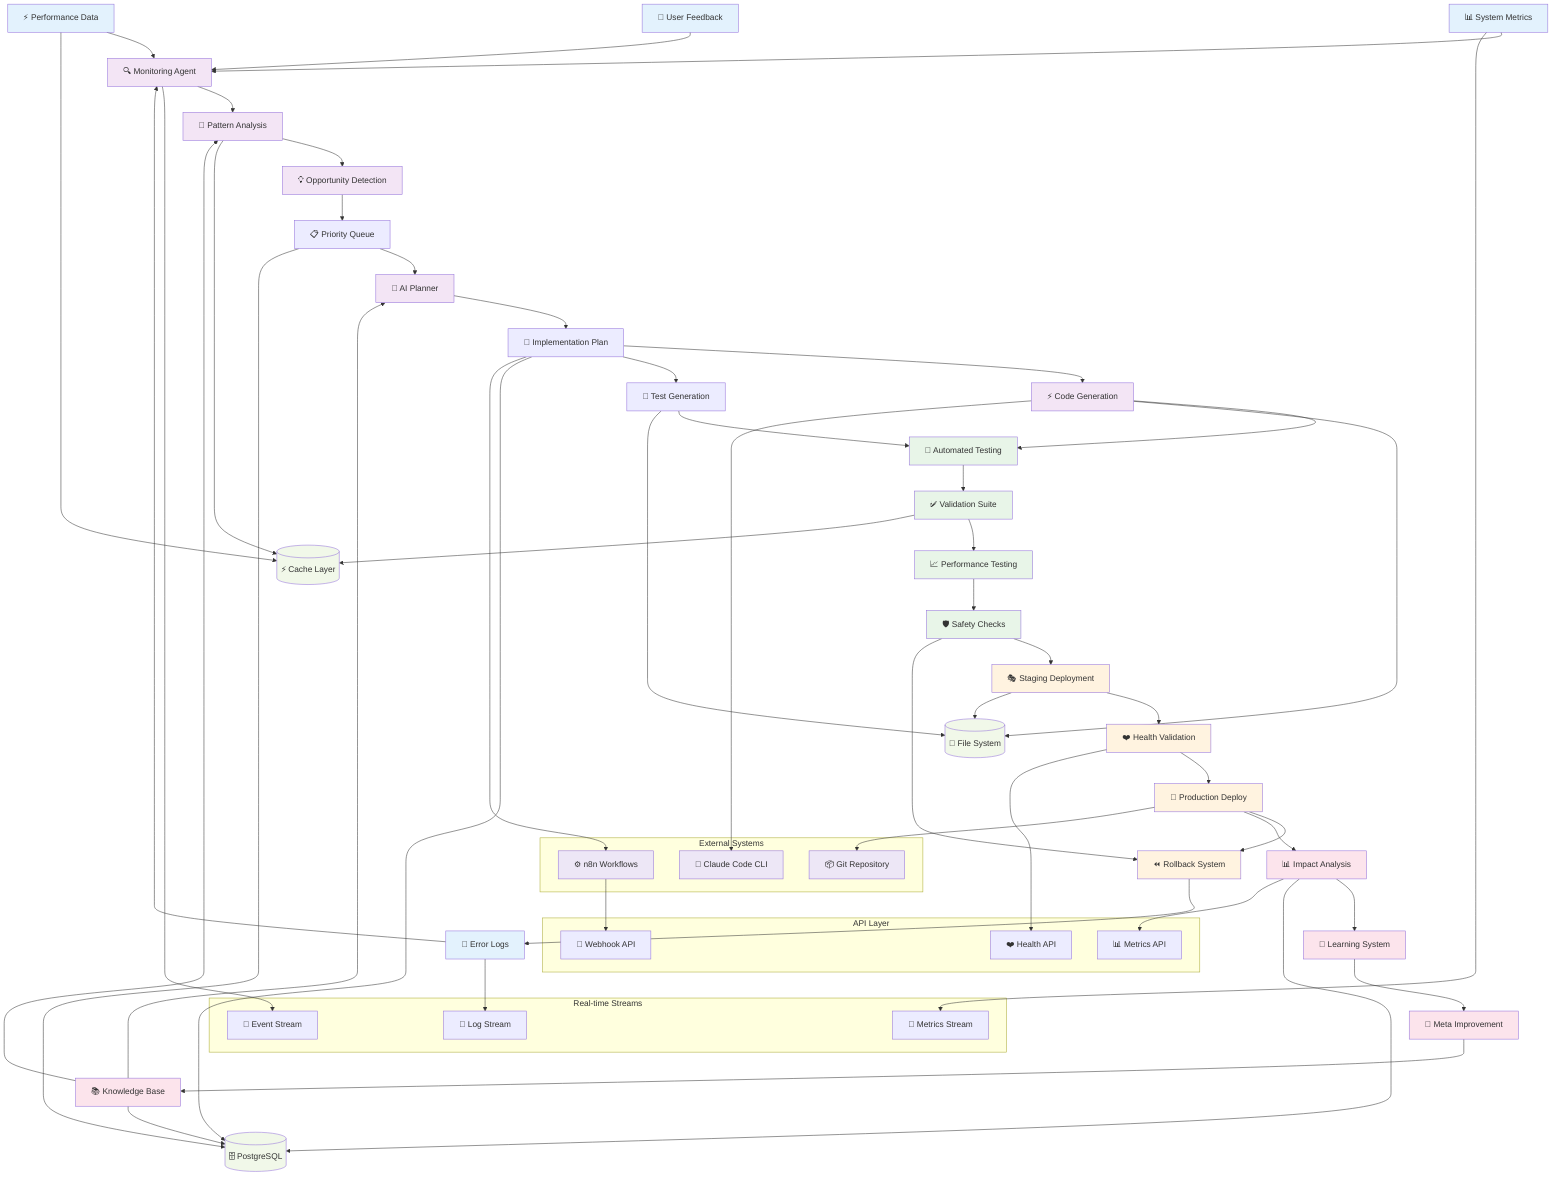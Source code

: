 flowchart TD
    %% Data Sources
    SystemMetrics[📊 System Metrics]
    ErrorLogs[🚨 Error Logs]
    PerformanceData[⚡ Performance Data]
    UserFeedback[👤 User Feedback]
    
    %% Enhancement Discovery Process
    MonitoringAgent[🔍 Monitoring Agent]
    PatternAnalysis[🧠 Pattern Analysis]
    OpportunityDetection[💡 Opportunity Detection]
    PriorityQueue[📋 Priority Queue]
    
    %% Planning and Implementation
    AIPlanner[🤖 AI Planner]
    CodeGeneration[⚡ Code Generation]
    ImplementationPlan[📝 Implementation Plan]
    TestGeneration[🧪 Test Generation]
    
    %% Testing and Validation
    AutoTester[🔬 Automated Testing]
    ValidationSuite[✅ Validation Suite]
    PerformanceTest[📈 Performance Testing]
    SafetyChecks[🛡️ Safety Checks]
    
    %% Deployment Process
    StagingDeployment[🎭 Staging Deployment]
    ProductionDeploy[🚀 Production Deploy]
    RollbackMechanism[⏪ Rollback System]
    HealthValidation[❤️ Health Validation]
    
    %% Feedback and Learning
    ImpactAnalysis[📊 Impact Analysis]
    LearningSystem[🧠 Learning System]
    MetaImprovement[🔄 Meta Improvement]
    KnowledgeBase[📚 Knowledge Base]
    
    %% Data Flow Paths
    
    %% 1. Discovery Flow
    SystemMetrics --> MonitoringAgent
    ErrorLogs --> MonitoringAgent
    PerformanceData --> MonitoringAgent
    UserFeedback --> MonitoringAgent
    
    MonitoringAgent --> PatternAnalysis
    PatternAnalysis --> OpportunityDetection
    OpportunityDetection --> PriorityQueue
    
    %% 2. Planning Flow
    PriorityQueue --> AIPlanner
    AIPlanner --> ImplementationPlan
    ImplementationPlan --> CodeGeneration
    ImplementationPlan --> TestGeneration
    
    %% 3. Implementation Flow
    CodeGeneration --> AutoTester
    TestGeneration --> AutoTester
    AutoTester --> ValidationSuite
    ValidationSuite --> PerformanceTest
    PerformanceTest --> SafetyChecks
    
    %% 4. Deployment Flow
    SafetyChecks --> StagingDeployment
    StagingDeployment --> HealthValidation
    HealthValidation --> ProductionDeploy
    ProductionDeploy --> RollbackMechanism
    
    %% 5. Feedback Flow
    ProductionDeploy --> ImpactAnalysis
    ImpactAnalysis --> LearningSystem
    LearningSystem --> MetaImprovement
    MetaImprovement --> KnowledgeBase
    
    %% 6. Learning Loop
    KnowledgeBase --> AIPlanner
    KnowledgeBase --> PatternAnalysis
    
    %% 7. Error Handling
    RollbackMechanism --> ErrorLogs
    SafetyChecks --> RollbackMechanism
    
    %% Storage Systems
    Database[(🗄️ PostgreSQL)]
    Cache[(⚡ Cache Layer)]
    FileSystem[(📁 File System)]
    
    %% Data Persistence
    PriorityQueue --> Database
    ImplementationPlan --> Database
    ImpactAnalysis --> Database
    KnowledgeBase --> Database
    
    %% Caching Layer
    PatternAnalysis --> Cache
    PerformanceData --> Cache
    ValidationSuite --> Cache
    
    %% File Operations
    CodeGeneration --> FileSystem
    TestGeneration --> FileSystem
    StagingDeployment --> FileSystem
    
    %% Real-time Data Streams
    subgraph "Real-time Streams"
        MetricsStream[📡 Metrics Stream]
        EventStream[🌊 Event Stream]
        LogStream[📝 Log Stream]
    end
    
    SystemMetrics --> MetricsStream
    MonitoringAgent --> EventStream
    ErrorLogs --> LogStream
    
    %% External Integrations
    subgraph "External Systems"
        N8nWorkflows[⚙️ n8n Workflows]
        ClaudeCodeCLI[🤖 Claude Code CLI]
        GitRepository[📦 Git Repository]
    end
    
    CodeGeneration --> ClaudeCodeCLI
    ImplementationPlan --> N8nWorkflows
    ProductionDeploy --> GitRepository
    
    %% API Endpoints
    subgraph "API Layer"
        HealthAPI[❤️ Health API]
        MetricsAPI[📊 Metrics API]
        WebhookAPI[🔗 Webhook API]
    end
    
    HealthValidation --> HealthAPI
    ImpactAnalysis --> MetricsAPI
    N8nWorkflows --> WebhookAPI
    
    %% Styling
    classDef source fill:#e3f2fd
    classDef processing fill:#f3e5f5
    classDef testing fill:#e8f5e8
    classDef deployment fill:#fff3e0
    classDef feedback fill:#fce4ec
    classDef storage fill:#f1f8e9
    classDef external fill:#ede7f6
    
    class SystemMetrics,ErrorLogs,PerformanceData,UserFeedback source
    class MonitoringAgent,PatternAnalysis,OpportunityDetection,AIPlanner,CodeGeneration processing
    class AutoTester,ValidationSuite,PerformanceTest,SafetyChecks testing
    class StagingDeployment,ProductionDeploy,RollbackMechanism,HealthValidation deployment
    class ImpactAnalysis,LearningSystem,MetaImprovement,KnowledgeBase feedback
    class Database,Cache,FileSystem storage
    class N8nWorkflows,ClaudeCodeCLI,GitRepository external